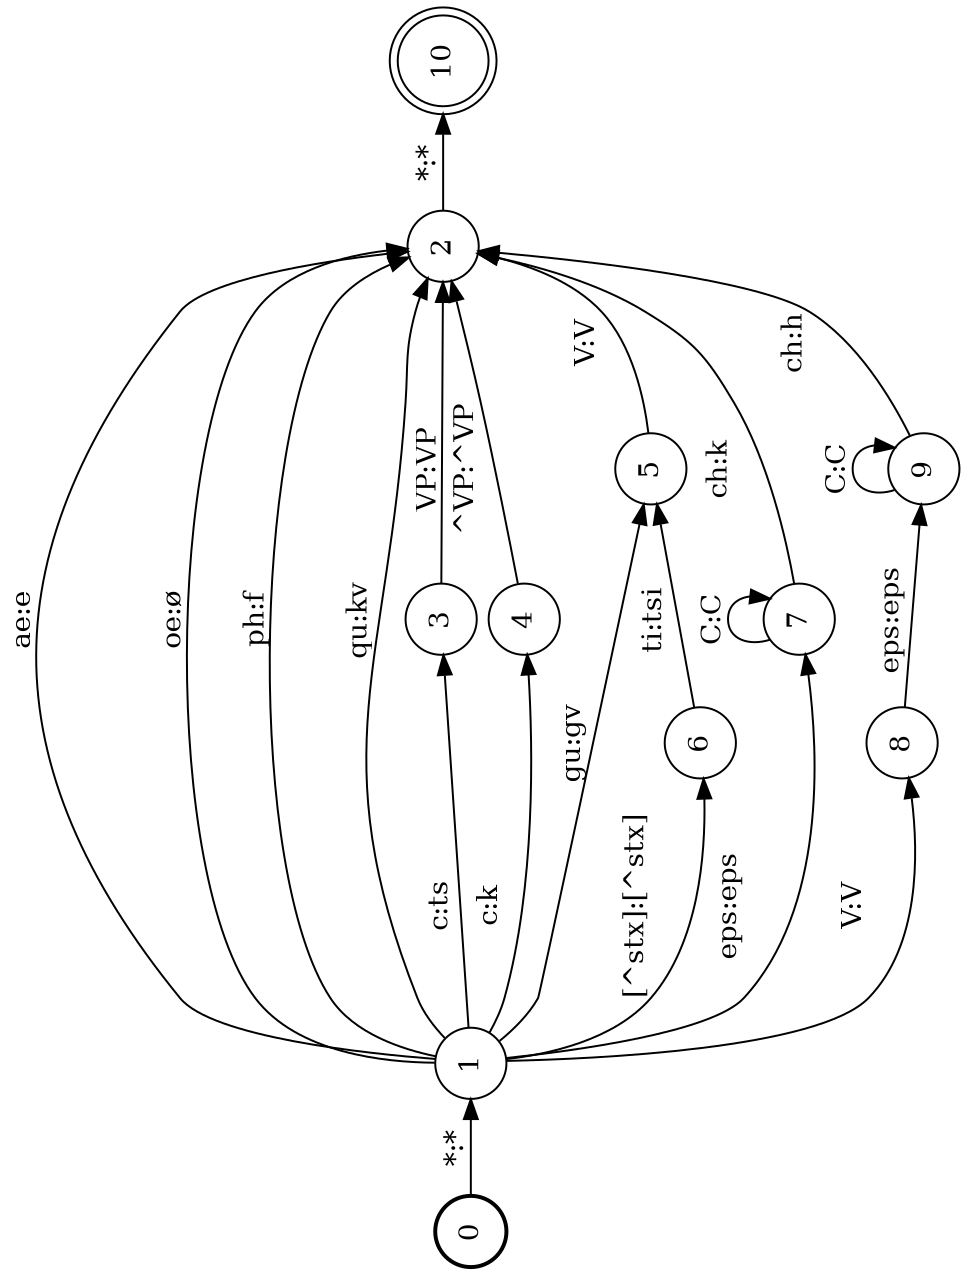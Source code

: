 digraph FST {
rankdir = LR;
size = "8.5,11";
label = "";
center = 1;
orientation = Landscape;
ranksep = "0.4";
nodesep = "0.25";
0 [label = "0", shape = circle, style = bold, fontsize = 14]
	0 -> 1 [label = "*:*", fontsize = 14];
1 [label = "1", shape = circle, style = solid, fontsize = 14]
	1 -> 2 [label = "ae:e", fontsize = 14];
	1 -> 2 [label = "oe:ø", fontsize = 14];
	1 -> 2 [label = "ph:f", fontsize = 14];
	1 -> 2 [label = "qu:kv", fontsize = 14];
	1 -> 3 [label = "c:ts", fontsize = 14];
	1 -> 4 [label = "c:k", fontsize = 14];
	1 -> 5 [label = "gu:gv", fontsize = 14];
	1 -> 6 [label = "[^stx]:[^stx]", fontsize = 14];
	1 -> 7 [label = "eps:eps", fontsize = 14];
	1 -> 8 [label = "V:V", fontsize = 14];
2 [label = "2", shape = circle, style = solid, fontsize = 14]
	2 -> 10 [label = "*:*", fontsize = 14];
3 [label = "3", shape = circle, style = solid, fontsize = 14]
	3 -> 2 [label = "VP:VP", fontsize = 14];
4 [label = "4", shape = circle, style = solid, fontsize = 14]
	4 -> 2 [label = "^VP:^VP", fontsize = 14];
5 [label = "5", shape = circle, style = solid, fontsize = 14]
	5 -> 2 [label = "V:V", fontsize = 14];
6 [label = "6", shape = circle, style = solid, fontsize = 14]
	6 -> 5 [label = "ti:tsi", fontsize = 14];
7 [label = "7", shape = circle, style = solid, fontsize = 14]
	7 -> 7 [label = "C:C", fontsize = 14];
	7 -> 2 [label = "ch:k", fontsize = 14];
8 [label = "8", shape = circle, style = solid, fontsize = 14]
	8 -> 9 [label = "eps:eps", fontsize = 14];
9 [label = "9", shape = circle, style = solid, fontsize = 14]
	9 -> 9 [label = "C:C", fontsize = 14];
	9 -> 2 [label = "ch:h", fontsize = 14];
10 [label = "10", shape = doublecircle, style = solid, fontsize = 14]
}
